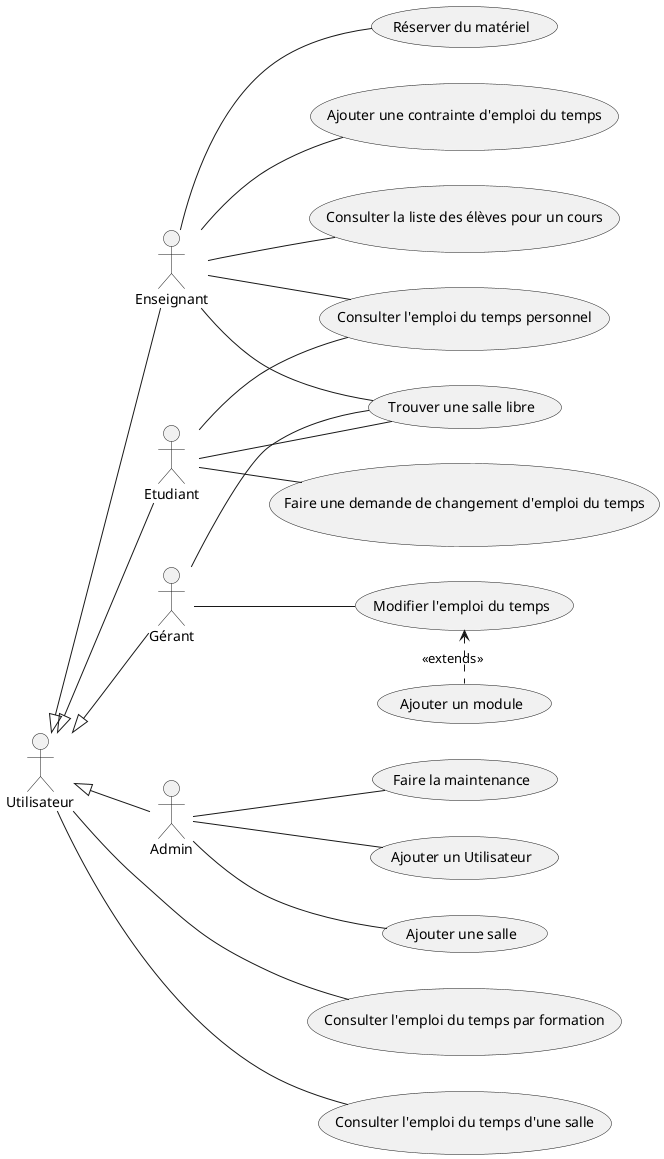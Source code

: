 @startuml 

Enseignant -up-|> Utilisateur
Etudiant -up-|> Utilisateur
Admin -up-|> Utilisateur
Gérant -up-|> Utilisateur

left to right direction

Admin -- (Faire la maintenance)
Gérant -- (Modifier l'emploi du temps)
(Ajouter un module) .left.> (Modifier l'emploi du temps) : <<extends>>
Etudiant -- (Consulter l'emploi du temps personnel)
Enseignant -- (Consulter l'emploi du temps personnel)
Utilisateur --- (Consulter l'emploi du temps par formation)
Utilisateur --- (Consulter l'emploi du temps d'une salle)
Enseignant -- (Réserver du matériel)
Etudiant -- (Faire une demande de changement d'emploi du temps)
Admin -- (Ajouter un Utilisateur)
Enseignant -- (Ajouter une contrainte d'emploi du temps)
Enseignant -- (Consulter la liste des élèves pour un cours)
Etudiant -- (Trouver une salle libre)
Enseignant -- (Trouver une salle libre)
Gérant -- (Trouver une salle libre)
Admin -- (Ajouter une salle)

@enduml
